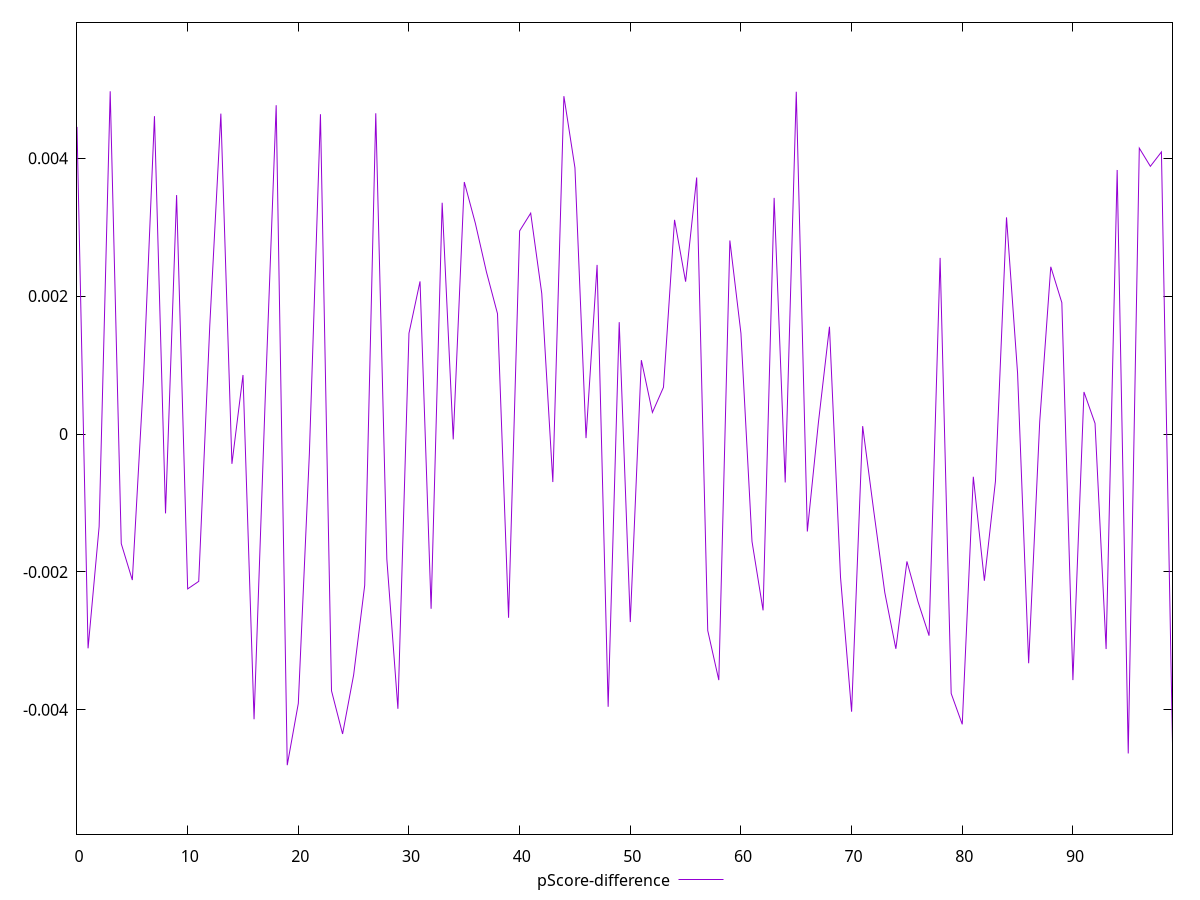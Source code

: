 reset

$pScoreDifference <<EOF
0 0.004454066823842862
1 -0.0031075487216090016
2 -0.001341789361499389
3 0.004970902856991394
4 -0.0015898400257655099
5 -0.00211751923758402
6 0.0007670916255691496
7 0.004609544692610823
8 -0.001150837676288874
9 0.003465674929106155
10 -0.0022457090449088946
11 -0.0021364723694326515
12 0.0015766969953537324
13 0.004646448489605992
14 -0.00043192874952890925
15 0.0008561045945991164
16 -0.004136183024941564
17 0.00047058263893590135
18 0.004768232942046924
19 -0.004801927438666642
20 -0.003906038124685096
21 -0.00028025238038958955
22 0.0046375672269901025
23 -0.0037236561863536743
24 -0.004349005336459544
25 -0.003493099347320283
26 -0.002193345136627889
27 0.0046516791170752025
28 -0.0018153027778357589
29 -0.00398454427280337
30 0.0014612533179270137
31 0.0022136680169319023
32 -0.0025343550859307507
33 0.00335425565319164
34 -0.00007706476888558189
35 0.0036544159805176335
36 0.003055895498155714
37 0.0023512482330508844
38 0.0017451980514176513
39 -0.002664971727022847
40 0.0029455363846134786
41 0.0032031336938500576
42 0.0020386674688345208
43 -0.0006962521670422772
44 0.004899613995310748
45 0.003860632587270263
46 -0.00005868786830054429
47 0.002452539381371188
48 -0.003955662166337748
49 0.0016220511842886531
50 -0.002726461201813024
51 0.0010715719197628149
52 0.00031318041828215515
53 0.0006778912989989783
54 0.0031058250866884962
55 0.0022096644405895094
56 0.0037201441297164406
57 -0.0028494853380904295
58 -0.0035683722873264823
59 0.002806476112108547
60 0.0014613184566453774
61 -0.0015572367119550123
62 -0.0025568276234015364
63 0.0034241945142070573
64 -0.0007020794623383564
65 0.004963810647035882
66 -0.0014134854241646955
67 0.0001648938076662665
68 0.0015559350448980935
69 -0.0020783091423616784
70 -0.004026707404626795
71 0.00011464480490841478
72 -0.001112625849160498
73 -0.002298606671771286
74 -0.0031145000767783815
75 -0.0018473248981048518
76 -0.00243113520320537
77 -0.0029239694271676053
78 0.002554221319260641
79 -0.003762325257312571
80 -0.004209643287860387
81 -0.000619886672101555
82 -0.002127086939225642
83 -0.0006842740640154998
84 0.0031425267625735387
85 0.0008814333025630172
86 -0.003323606211047603
87 0.00017757081174685219
88 0.0024254126926098185
89 0.0019049724213320851
90 -0.0035686653370320953
91 0.0006098235681538666
92 0.00015439421874419157
93 -0.0031181916183189995
94 0.0038293085922466163
95 -0.004632138358648008
96 0.0041458834871727634
97 0.003882214548391716
98 0.004090946446446975
99 -0.004490819234880428
EOF

set key outside below
set xrange [0:99]
set yrange [-0.005801927438666642:0.005970902856991394]
set trange [-0.005801927438666642:0.005970902856991394]
set terminal svg size 640, 500 enhanced background rgb 'white'
set output "report_00017_2021-02-10T15-08-03.406Z/largest-contentful-paint/samples/pages+cached+noadtech+nomedia/pScore-difference/values.svg"

plot $pScoreDifference title "pScore-difference" with line

reset
